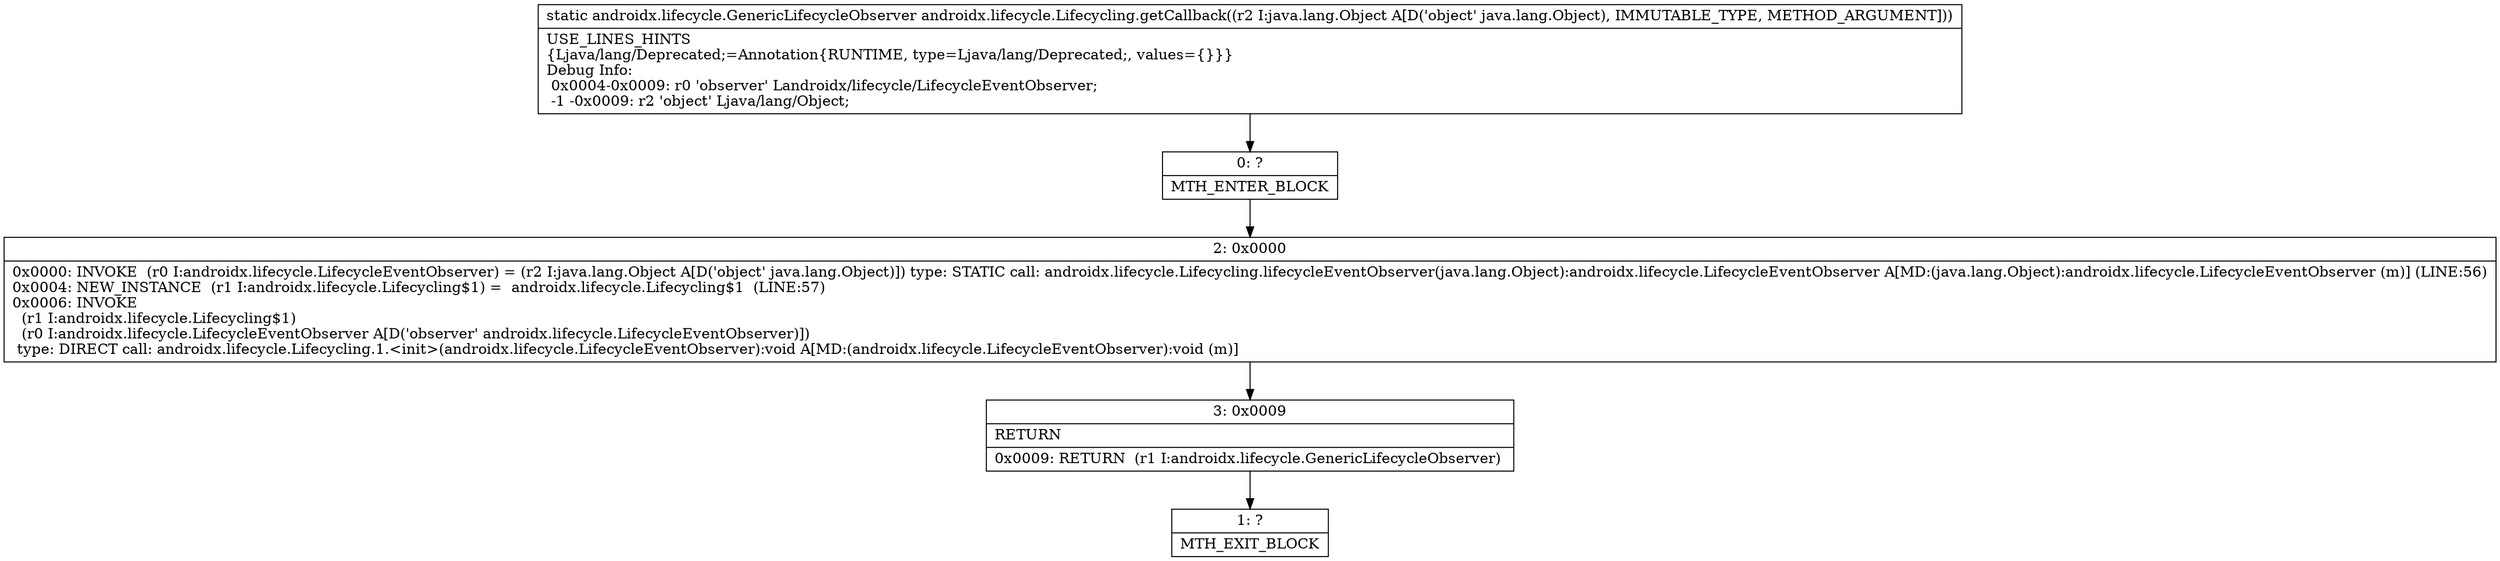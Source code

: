 digraph "CFG forandroidx.lifecycle.Lifecycling.getCallback(Ljava\/lang\/Object;)Landroidx\/lifecycle\/GenericLifecycleObserver;" {
Node_0 [shape=record,label="{0\:\ ?|MTH_ENTER_BLOCK\l}"];
Node_2 [shape=record,label="{2\:\ 0x0000|0x0000: INVOKE  (r0 I:androidx.lifecycle.LifecycleEventObserver) = (r2 I:java.lang.Object A[D('object' java.lang.Object)]) type: STATIC call: androidx.lifecycle.Lifecycling.lifecycleEventObserver(java.lang.Object):androidx.lifecycle.LifecycleEventObserver A[MD:(java.lang.Object):androidx.lifecycle.LifecycleEventObserver (m)] (LINE:56)\l0x0004: NEW_INSTANCE  (r1 I:androidx.lifecycle.Lifecycling$1) =  androidx.lifecycle.Lifecycling$1  (LINE:57)\l0x0006: INVOKE  \l  (r1 I:androidx.lifecycle.Lifecycling$1)\l  (r0 I:androidx.lifecycle.LifecycleEventObserver A[D('observer' androidx.lifecycle.LifecycleEventObserver)])\l type: DIRECT call: androidx.lifecycle.Lifecycling.1.\<init\>(androidx.lifecycle.LifecycleEventObserver):void A[MD:(androidx.lifecycle.LifecycleEventObserver):void (m)]\l}"];
Node_3 [shape=record,label="{3\:\ 0x0009|RETURN\l|0x0009: RETURN  (r1 I:androidx.lifecycle.GenericLifecycleObserver) \l}"];
Node_1 [shape=record,label="{1\:\ ?|MTH_EXIT_BLOCK\l}"];
MethodNode[shape=record,label="{static androidx.lifecycle.GenericLifecycleObserver androidx.lifecycle.Lifecycling.getCallback((r2 I:java.lang.Object A[D('object' java.lang.Object), IMMUTABLE_TYPE, METHOD_ARGUMENT]))  | USE_LINES_HINTS\l\{Ljava\/lang\/Deprecated;=Annotation\{RUNTIME, type=Ljava\/lang\/Deprecated;, values=\{\}\}\}\lDebug Info:\l  0x0004\-0x0009: r0 'observer' Landroidx\/lifecycle\/LifecycleEventObserver;\l  \-1 \-0x0009: r2 'object' Ljava\/lang\/Object;\l}"];
MethodNode -> Node_0;Node_0 -> Node_2;
Node_2 -> Node_3;
Node_3 -> Node_1;
}

